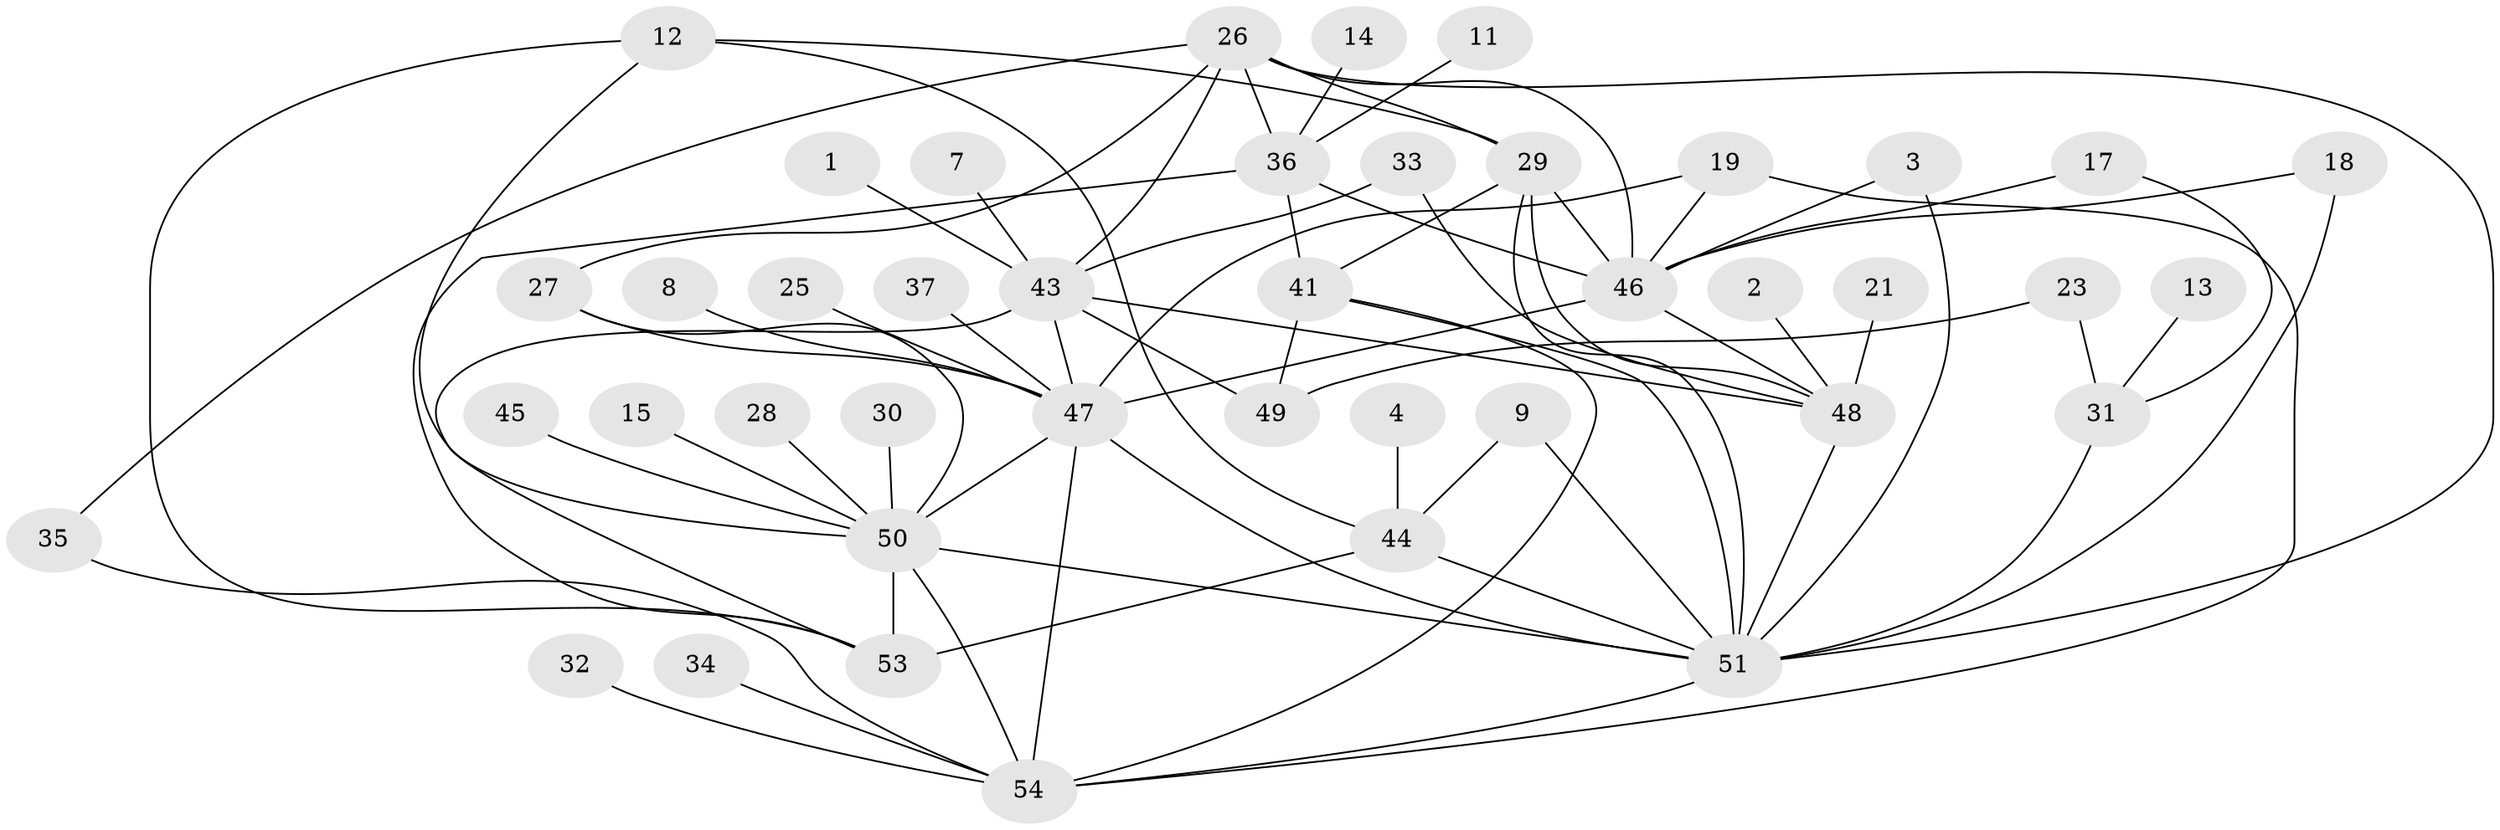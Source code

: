 // original degree distribution, {1: 0.24074074074074073, 2: 0.18518518518518517, 3: 0.25, 5: 0.037037037037037035, 0: 0.1111111111111111, 4: 0.08333333333333333, 6: 0.07407407407407407, 7: 0.009259259259259259, 8: 0.009259259259259259}
// Generated by graph-tools (version 1.1) at 2025/25/03/09/25 03:25:19]
// undirected, 42 vertices, 73 edges
graph export_dot {
graph [start="1"]
  node [color=gray90,style=filled];
  1;
  2;
  3;
  4;
  7;
  8;
  9;
  11;
  12;
  13;
  14;
  15;
  17;
  18;
  19;
  21;
  23;
  25;
  26;
  27;
  28;
  29;
  30;
  31;
  32;
  33;
  34;
  35;
  36;
  37;
  41;
  43;
  44;
  45;
  46;
  47;
  48;
  49;
  50;
  51;
  53;
  54;
  1 -- 43 [weight=1.0];
  2 -- 48 [weight=1.0];
  3 -- 46 [weight=1.0];
  3 -- 51 [weight=1.0];
  4 -- 44 [weight=1.0];
  7 -- 43 [weight=1.0];
  8 -- 47 [weight=1.0];
  9 -- 44 [weight=1.0];
  9 -- 51 [weight=1.0];
  11 -- 36 [weight=1.0];
  12 -- 29 [weight=1.0];
  12 -- 44 [weight=1.0];
  12 -- 50 [weight=1.0];
  12 -- 53 [weight=1.0];
  13 -- 31 [weight=1.0];
  14 -- 36 [weight=1.0];
  15 -- 50 [weight=1.0];
  17 -- 31 [weight=1.0];
  17 -- 46 [weight=1.0];
  18 -- 46 [weight=1.0];
  18 -- 51 [weight=1.0];
  19 -- 46 [weight=1.0];
  19 -- 47 [weight=1.0];
  19 -- 54 [weight=1.0];
  21 -- 48 [weight=1.0];
  23 -- 31 [weight=1.0];
  23 -- 49 [weight=2.0];
  25 -- 47 [weight=1.0];
  26 -- 27 [weight=1.0];
  26 -- 29 [weight=1.0];
  26 -- 35 [weight=1.0];
  26 -- 36 [weight=1.0];
  26 -- 43 [weight=1.0];
  26 -- 46 [weight=2.0];
  26 -- 51 [weight=1.0];
  27 -- 47 [weight=1.0];
  27 -- 50 [weight=2.0];
  28 -- 50 [weight=1.0];
  29 -- 41 [weight=2.0];
  29 -- 46 [weight=1.0];
  29 -- 48 [weight=1.0];
  29 -- 51 [weight=1.0];
  30 -- 50 [weight=1.0];
  31 -- 51 [weight=1.0];
  32 -- 54 [weight=1.0];
  33 -- 43 [weight=1.0];
  33 -- 48 [weight=1.0];
  34 -- 54 [weight=1.0];
  35 -- 54 [weight=1.0];
  36 -- 41 [weight=1.0];
  36 -- 46 [weight=2.0];
  36 -- 53 [weight=1.0];
  37 -- 47 [weight=1.0];
  41 -- 49 [weight=1.0];
  41 -- 51 [weight=1.0];
  41 -- 54 [weight=1.0];
  43 -- 47 [weight=1.0];
  43 -- 48 [weight=1.0];
  43 -- 49 [weight=2.0];
  43 -- 53 [weight=1.0];
  44 -- 51 [weight=1.0];
  44 -- 53 [weight=1.0];
  45 -- 50 [weight=1.0];
  46 -- 47 [weight=1.0];
  46 -- 48 [weight=1.0];
  47 -- 50 [weight=1.0];
  47 -- 51 [weight=1.0];
  47 -- 54 [weight=1.0];
  48 -- 51 [weight=1.0];
  50 -- 51 [weight=1.0];
  50 -- 53 [weight=1.0];
  50 -- 54 [weight=1.0];
  51 -- 54 [weight=1.0];
}
